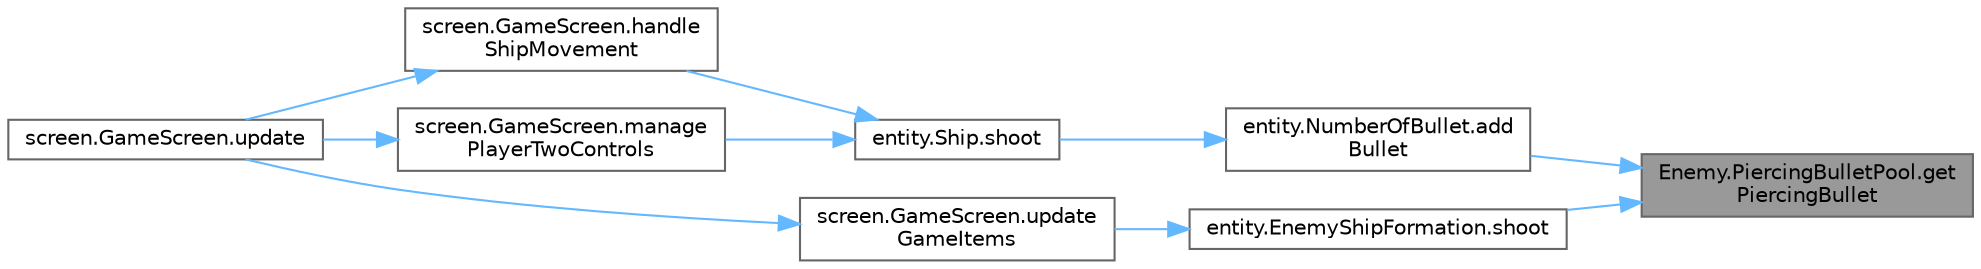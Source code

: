 digraph "Enemy.PiercingBulletPool.getPiercingBullet"
{
 // LATEX_PDF_SIZE
  bgcolor="transparent";
  edge [fontname=Helvetica,fontsize=10,labelfontname=Helvetica,labelfontsize=10];
  node [fontname=Helvetica,fontsize=10,shape=box,height=0.2,width=0.4];
  rankdir="RL";
  Node1 [id="Node000001",label="Enemy.PiercingBulletPool.get\lPiercingBullet",height=0.2,width=0.4,color="gray40", fillcolor="grey60", style="filled", fontcolor="black",tooltip="Retrieves a piercing bullet from the pool if one is available, or creates a new one if the pool is em..."];
  Node1 -> Node2 [id="edge1_Node000001_Node000002",dir="back",color="steelblue1",style="solid",tooltip=" "];
  Node2 [id="Node000002",label="entity.NumberOfBullet.add\lBullet",height=0.2,width=0.4,color="grey40", fillcolor="white", style="filled",URL="$classentity_1_1_number_of_bullet.html#aba29a7ecbe4f827f784e47bb4670b8ad",tooltip=" "];
  Node2 -> Node3 [id="edge2_Node000002_Node000003",dir="back",color="steelblue1",style="solid",tooltip=" "];
  Node3 [id="Node000003",label="entity.Ship.shoot",height=0.2,width=0.4,color="grey40", fillcolor="white", style="filled",URL="$classentity_1_1_ship.html#a9f468e29f8e09081fcb45234b5d97f5a",tooltip="Shoots a bullet upwards."];
  Node3 -> Node4 [id="edge3_Node000003_Node000004",dir="back",color="steelblue1",style="solid",tooltip=" "];
  Node4 [id="Node000004",label="screen.GameScreen.handle\lShipMovement",height=0.2,width=0.4,color="grey40", fillcolor="white", style="filled",URL="$classscreen_1_1_game_screen.html#afe65922c8de47fc748e1555c84a991c2",tooltip=" "];
  Node4 -> Node5 [id="edge4_Node000004_Node000005",dir="back",color="steelblue1",style="solid",tooltip=" "];
  Node5 [id="Node000005",label="screen.GameScreen.update",height=0.2,width=0.4,color="grey40", fillcolor="white", style="filled",URL="$classscreen_1_1_game_screen.html#aea54bbc0cb5c6990c159be77532b94e0",tooltip="Updates the elements on screen and checks for events."];
  Node3 -> Node6 [id="edge5_Node000003_Node000006",dir="back",color="steelblue1",style="solid",tooltip=" "];
  Node6 [id="Node000006",label="screen.GameScreen.manage\lPlayerTwoControls",height=0.2,width=0.4,color="grey40", fillcolor="white", style="filled",URL="$classscreen_1_1_game_screen.html#a76eb9b586bb07db6674cd2e311f05331",tooltip=" "];
  Node6 -> Node5 [id="edge6_Node000006_Node000005",dir="back",color="steelblue1",style="solid",tooltip=" "];
  Node1 -> Node7 [id="edge7_Node000001_Node000007",dir="back",color="steelblue1",style="solid",tooltip=" "];
  Node7 [id="Node000007",label="entity.EnemyShipFormation.shoot",height=0.2,width=0.4,color="grey40", fillcolor="white", style="filled",URL="$classentity_1_1_enemy_ship_formation.html#ab14e0e86abd1a4cb54b03c24ded35547",tooltip="Shoots a bullet downwards."];
  Node7 -> Node8 [id="edge8_Node000007_Node000008",dir="back",color="steelblue1",style="solid",tooltip=" "];
  Node8 [id="Node000008",label="screen.GameScreen.update\lGameItems",height=0.2,width=0.4,color="grey40", fillcolor="white", style="filled",URL="$classscreen_1_1_game_screen.html#a170f7dceead615d1b65eadbd70693ea2",tooltip=" "];
  Node8 -> Node5 [id="edge9_Node000008_Node000005",dir="back",color="steelblue1",style="solid",tooltip=" "];
}
